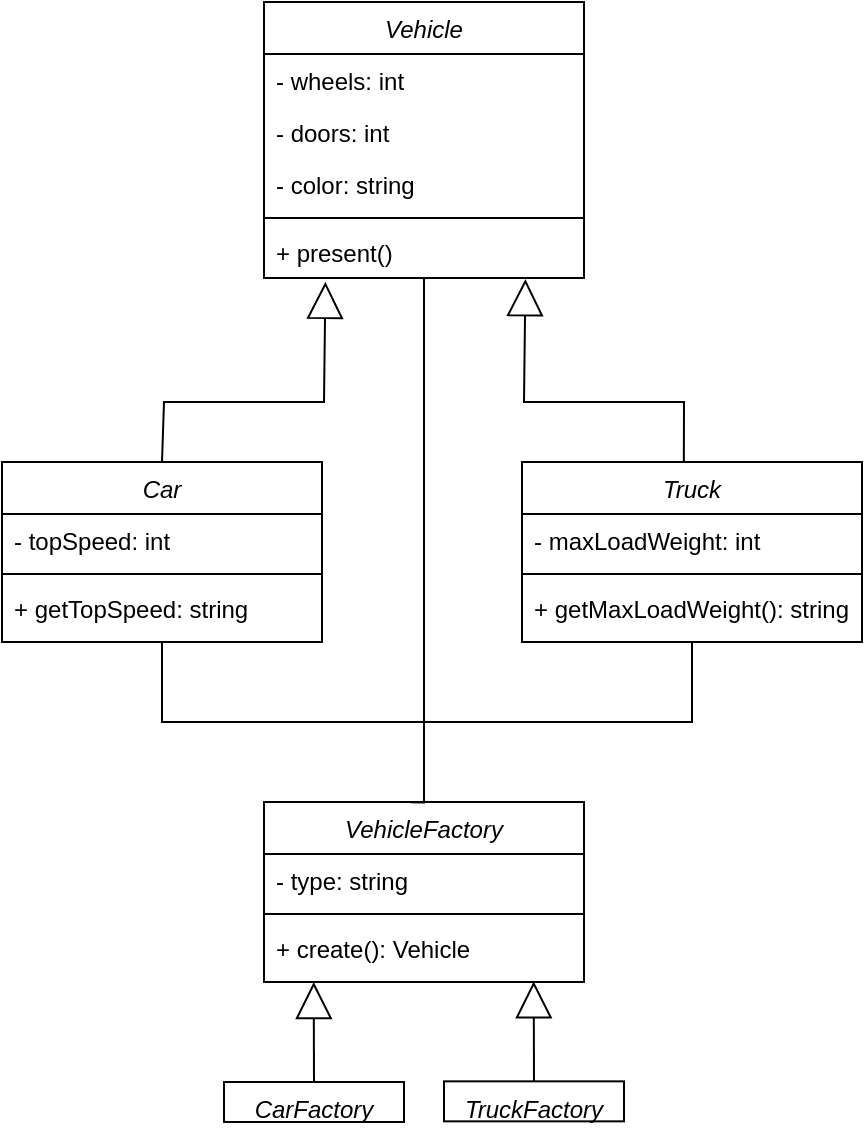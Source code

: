 <mxfile version="24.2.2" type="github">
  <diagram id="C5RBs43oDa-KdzZeNtuy" name="Page-1">
    <mxGraphModel dx="1195" dy="650" grid="1" gridSize="10" guides="1" tooltips="1" connect="1" arrows="1" fold="1" page="1" pageScale="1" pageWidth="827" pageHeight="1169" math="0" shadow="0">
      <root>
        <mxCell id="WIyWlLk6GJQsqaUBKTNV-0" />
        <mxCell id="WIyWlLk6GJQsqaUBKTNV-1" parent="WIyWlLk6GJQsqaUBKTNV-0" />
        <mxCell id="zkfFHV4jXpPFQw0GAbJ--0" value="Vehicle" style="swimlane;fontStyle=2;align=center;verticalAlign=top;childLayout=stackLayout;horizontal=1;startSize=26;horizontalStack=0;resizeParent=1;resizeLast=0;collapsible=1;marginBottom=0;rounded=0;shadow=0;strokeWidth=1;" parent="WIyWlLk6GJQsqaUBKTNV-1" vertex="1">
          <mxGeometry x="330" y="120" width="160" height="138" as="geometry">
            <mxRectangle x="230" y="140" width="160" height="26" as="alternateBounds" />
          </mxGeometry>
        </mxCell>
        <mxCell id="zkfFHV4jXpPFQw0GAbJ--1" value="- wheels: int    " style="text;align=left;verticalAlign=top;spacingLeft=4;spacingRight=4;overflow=hidden;rotatable=0;points=[[0,0.5],[1,0.5]];portConstraint=eastwest;" parent="zkfFHV4jXpPFQw0GAbJ--0" vertex="1">
          <mxGeometry y="26" width="160" height="26" as="geometry" />
        </mxCell>
        <mxCell id="zkfFHV4jXpPFQw0GAbJ--2" value="- doors: int" style="text;align=left;verticalAlign=top;spacingLeft=4;spacingRight=4;overflow=hidden;rotatable=0;points=[[0,0.5],[1,0.5]];portConstraint=eastwest;rounded=0;shadow=0;html=0;" parent="zkfFHV4jXpPFQw0GAbJ--0" vertex="1">
          <mxGeometry y="52" width="160" height="26" as="geometry" />
        </mxCell>
        <mxCell id="zkfFHV4jXpPFQw0GAbJ--3" value="- color: string" style="text;align=left;verticalAlign=top;spacingLeft=4;spacingRight=4;overflow=hidden;rotatable=0;points=[[0,0.5],[1,0.5]];portConstraint=eastwest;rounded=0;shadow=0;html=0;" parent="zkfFHV4jXpPFQw0GAbJ--0" vertex="1">
          <mxGeometry y="78" width="160" height="26" as="geometry" />
        </mxCell>
        <mxCell id="zkfFHV4jXpPFQw0GAbJ--4" value="" style="line;html=1;strokeWidth=1;align=left;verticalAlign=middle;spacingTop=-1;spacingLeft=3;spacingRight=3;rotatable=0;labelPosition=right;points=[];portConstraint=eastwest;" parent="zkfFHV4jXpPFQw0GAbJ--0" vertex="1">
          <mxGeometry y="104" width="160" height="8" as="geometry" />
        </mxCell>
        <mxCell id="zkfFHV4jXpPFQw0GAbJ--5" value="+ present()" style="text;align=left;verticalAlign=top;spacingLeft=4;spacingRight=4;overflow=hidden;rotatable=0;points=[[0,0.5],[1,0.5]];portConstraint=eastwest;" parent="zkfFHV4jXpPFQw0GAbJ--0" vertex="1">
          <mxGeometry y="112" width="160" height="26" as="geometry" />
        </mxCell>
        <mxCell id="MCTQaIiObTAe1vrp5f5R-1" value="Truck" style="swimlane;fontStyle=2;align=center;verticalAlign=top;childLayout=stackLayout;horizontal=1;startSize=26;horizontalStack=0;resizeParent=1;resizeLast=0;collapsible=1;marginBottom=0;rounded=0;shadow=0;strokeWidth=1;" vertex="1" parent="WIyWlLk6GJQsqaUBKTNV-1">
          <mxGeometry x="459" y="350" width="170" height="90" as="geometry">
            <mxRectangle x="459" y="350" width="160" height="26" as="alternateBounds" />
          </mxGeometry>
        </mxCell>
        <mxCell id="MCTQaIiObTAe1vrp5f5R-2" value="- maxLoadWeight: int" style="text;align=left;verticalAlign=top;spacingLeft=4;spacingRight=4;overflow=hidden;rotatable=0;points=[[0,0.5],[1,0.5]];portConstraint=eastwest;" vertex="1" parent="MCTQaIiObTAe1vrp5f5R-1">
          <mxGeometry y="26" width="170" height="26" as="geometry" />
        </mxCell>
        <mxCell id="MCTQaIiObTAe1vrp5f5R-5" value="" style="line;html=1;strokeWidth=1;align=left;verticalAlign=middle;spacingTop=-1;spacingLeft=3;spacingRight=3;rotatable=0;labelPosition=right;points=[];portConstraint=eastwest;" vertex="1" parent="MCTQaIiObTAe1vrp5f5R-1">
          <mxGeometry y="52" width="170" height="8" as="geometry" />
        </mxCell>
        <mxCell id="MCTQaIiObTAe1vrp5f5R-6" value="+ getMaxLoadWeight(): string" style="text;align=left;verticalAlign=top;spacingLeft=4;spacingRight=4;overflow=hidden;rotatable=0;points=[[0,0.5],[1,0.5]];portConstraint=eastwest;" vertex="1" parent="MCTQaIiObTAe1vrp5f5R-1">
          <mxGeometry y="60" width="170" height="26" as="geometry" />
        </mxCell>
        <mxCell id="MCTQaIiObTAe1vrp5f5R-7" value="VehicleFactory" style="swimlane;fontStyle=2;align=center;verticalAlign=top;childLayout=stackLayout;horizontal=1;startSize=26;horizontalStack=0;resizeParent=1;resizeLast=0;collapsible=1;marginBottom=0;rounded=0;shadow=0;strokeWidth=1;" vertex="1" parent="WIyWlLk6GJQsqaUBKTNV-1">
          <mxGeometry x="330" y="520" width="160" height="90" as="geometry">
            <mxRectangle x="230" y="140" width="160" height="26" as="alternateBounds" />
          </mxGeometry>
        </mxCell>
        <mxCell id="MCTQaIiObTAe1vrp5f5R-8" value="- type: string" style="text;align=left;verticalAlign=top;spacingLeft=4;spacingRight=4;overflow=hidden;rotatable=0;points=[[0,0.5],[1,0.5]];portConstraint=eastwest;" vertex="1" parent="MCTQaIiObTAe1vrp5f5R-7">
          <mxGeometry y="26" width="160" height="26" as="geometry" />
        </mxCell>
        <mxCell id="MCTQaIiObTAe1vrp5f5R-11" value="" style="line;html=1;strokeWidth=1;align=left;verticalAlign=middle;spacingTop=-1;spacingLeft=3;spacingRight=3;rotatable=0;labelPosition=right;points=[];portConstraint=eastwest;" vertex="1" parent="MCTQaIiObTAe1vrp5f5R-7">
          <mxGeometry y="52" width="160" height="8" as="geometry" />
        </mxCell>
        <mxCell id="MCTQaIiObTAe1vrp5f5R-12" value="+ create(): Vehicle" style="text;align=left;verticalAlign=top;spacingLeft=4;spacingRight=4;overflow=hidden;rotatable=0;points=[[0,0.5],[1,0.5]];portConstraint=eastwest;" vertex="1" parent="MCTQaIiObTAe1vrp5f5R-7">
          <mxGeometry y="60" width="160" height="26" as="geometry" />
        </mxCell>
        <mxCell id="MCTQaIiObTAe1vrp5f5R-13" value="Car" style="swimlane;fontStyle=2;align=center;verticalAlign=top;childLayout=stackLayout;horizontal=1;startSize=26;horizontalStack=0;resizeParent=1;resizeLast=0;collapsible=1;marginBottom=0;rounded=0;shadow=0;strokeWidth=1;" vertex="1" parent="WIyWlLk6GJQsqaUBKTNV-1">
          <mxGeometry x="199" y="350" width="160" height="90" as="geometry">
            <mxRectangle x="199" y="350" width="160" height="26" as="alternateBounds" />
          </mxGeometry>
        </mxCell>
        <mxCell id="MCTQaIiObTAe1vrp5f5R-14" value="- topSpeed: int" style="text;align=left;verticalAlign=top;spacingLeft=4;spacingRight=4;overflow=hidden;rotatable=0;points=[[0,0.5],[1,0.5]];portConstraint=eastwest;" vertex="1" parent="MCTQaIiObTAe1vrp5f5R-13">
          <mxGeometry y="26" width="160" height="26" as="geometry" />
        </mxCell>
        <mxCell id="MCTQaIiObTAe1vrp5f5R-17" value="" style="line;html=1;strokeWidth=1;align=left;verticalAlign=middle;spacingTop=-1;spacingLeft=3;spacingRight=3;rotatable=0;labelPosition=right;points=[];portConstraint=eastwest;" vertex="1" parent="MCTQaIiObTAe1vrp5f5R-13">
          <mxGeometry y="52" width="160" height="8" as="geometry" />
        </mxCell>
        <mxCell id="MCTQaIiObTAe1vrp5f5R-18" value="+ getTopSpeed: string" style="text;align=left;verticalAlign=top;spacingLeft=4;spacingRight=4;overflow=hidden;rotatable=0;points=[[0,0.5],[1,0.5]];portConstraint=eastwest;" vertex="1" parent="MCTQaIiObTAe1vrp5f5R-13">
          <mxGeometry y="60" width="160" height="26" as="geometry" />
        </mxCell>
        <mxCell id="MCTQaIiObTAe1vrp5f5R-19" value="&lt;div&gt;&lt;br&gt;&lt;/div&gt;" style="endArrow=block;endSize=16;endFill=0;html=1;rounded=0;exitX=0.5;exitY=0;exitDx=0;exitDy=0;entryX=0.192;entryY=1.074;entryDx=0;entryDy=0;entryPerimeter=0;" edge="1" parent="WIyWlLk6GJQsqaUBKTNV-1" source="MCTQaIiObTAe1vrp5f5R-13" target="zkfFHV4jXpPFQw0GAbJ--5">
          <mxGeometry x="-0.25" y="-30" width="160" relative="1" as="geometry">
            <mxPoint x="240" y="320" as="sourcePoint" />
            <mxPoint x="414" y="258" as="targetPoint" />
            <Array as="points">
              <mxPoint x="280" y="320" />
              <mxPoint x="360" y="320" />
            </Array>
            <mxPoint as="offset" />
          </mxGeometry>
        </mxCell>
        <mxCell id="MCTQaIiObTAe1vrp5f5R-20" value="" style="endArrow=block;endSize=16;endFill=0;html=1;rounded=0;entryX=0.817;entryY=1.021;entryDx=0;entryDy=0;entryPerimeter=0;exitX=0.476;exitY=0;exitDx=0;exitDy=0;exitPerimeter=0;" edge="1" parent="WIyWlLk6GJQsqaUBKTNV-1" source="MCTQaIiObTAe1vrp5f5R-1" target="zkfFHV4jXpPFQw0GAbJ--5">
          <mxGeometry x="-1" y="-20" width="160" relative="1" as="geometry">
            <mxPoint x="570" y="320" as="sourcePoint" />
            <mxPoint x="440" y="270" as="targetPoint" />
            <Array as="points">
              <mxPoint x="540" y="320" />
              <mxPoint x="460" y="320" />
            </Array>
            <mxPoint as="offset" />
          </mxGeometry>
        </mxCell>
        <mxCell id="MCTQaIiObTAe1vrp5f5R-22" value="" style="endArrow=none;html=1;edgeStyle=orthogonalEdgeStyle;rounded=0;exitX=0.5;exitY=0;exitDx=0;exitDy=0;entryX=0.5;entryY=1;entryDx=0;entryDy=0;" edge="1" parent="WIyWlLk6GJQsqaUBKTNV-1" source="MCTQaIiObTAe1vrp5f5R-7" target="MCTQaIiObTAe1vrp5f5R-1">
          <mxGeometry relative="1" as="geometry">
            <mxPoint x="330" y="460" as="sourcePoint" />
            <mxPoint x="490" y="460" as="targetPoint" />
            <Array as="points">
              <mxPoint x="410" y="480" />
              <mxPoint x="544" y="480" />
            </Array>
          </mxGeometry>
        </mxCell>
        <mxCell id="MCTQaIiObTAe1vrp5f5R-25" value="" style="endArrow=none;html=1;edgeStyle=orthogonalEdgeStyle;rounded=0;entryX=0.5;entryY=1;entryDx=0;entryDy=0;exitX=0.457;exitY=0.002;exitDx=0;exitDy=0;exitPerimeter=0;" edge="1" parent="WIyWlLk6GJQsqaUBKTNV-1" source="MCTQaIiObTAe1vrp5f5R-7" target="MCTQaIiObTAe1vrp5f5R-13">
          <mxGeometry relative="1" as="geometry">
            <mxPoint x="380" y="490" as="sourcePoint" />
            <mxPoint x="554" y="450" as="targetPoint" />
            <Array as="points">
              <mxPoint x="410" y="520" />
              <mxPoint x="410" y="480" />
              <mxPoint x="279" y="480" />
            </Array>
          </mxGeometry>
        </mxCell>
        <mxCell id="MCTQaIiObTAe1vrp5f5R-26" value="" style="endArrow=none;html=1;edgeStyle=orthogonalEdgeStyle;rounded=0;exitX=0.5;exitY=0;exitDx=0;exitDy=0;entryX=0.499;entryY=1.003;entryDx=0;entryDy=0;entryPerimeter=0;" edge="1" parent="WIyWlLk6GJQsqaUBKTNV-1" source="MCTQaIiObTAe1vrp5f5R-7" target="zkfFHV4jXpPFQw0GAbJ--5">
          <mxGeometry relative="1" as="geometry">
            <mxPoint x="413" y="530" as="sourcePoint" />
            <mxPoint x="410" y="260" as="targetPoint" />
            <Array as="points">
              <mxPoint x="410" y="258" />
            </Array>
          </mxGeometry>
        </mxCell>
        <mxCell id="MCTQaIiObTAe1vrp5f5R-58" value="CarFactory" style="whiteSpace=wrap;html=1;verticalAlign=top;fontStyle=2;startSize=26;rounded=0;shadow=0;strokeWidth=1;" vertex="1" parent="WIyWlLk6GJQsqaUBKTNV-1">
          <mxGeometry x="310" y="660" width="90" height="20" as="geometry" />
        </mxCell>
        <mxCell id="MCTQaIiObTAe1vrp5f5R-60" style="edgeStyle=orthogonalEdgeStyle;rounded=0;orthogonalLoop=1;jettySize=auto;html=1;exitX=0.5;exitY=1;exitDx=0;exitDy=0;" edge="1" parent="WIyWlLk6GJQsqaUBKTNV-1" source="MCTQaIiObTAe1vrp5f5R-58" target="MCTQaIiObTAe1vrp5f5R-58">
          <mxGeometry relative="1" as="geometry" />
        </mxCell>
        <mxCell id="MCTQaIiObTAe1vrp5f5R-61" value="TruckFactory" style="whiteSpace=wrap;html=1;verticalAlign=top;fontStyle=2;startSize=26;rounded=0;shadow=0;strokeWidth=1;" vertex="1" parent="WIyWlLk6GJQsqaUBKTNV-1">
          <mxGeometry x="420" y="659.67" width="90" height="20" as="geometry" />
        </mxCell>
        <mxCell id="MCTQaIiObTAe1vrp5f5R-62" style="edgeStyle=orthogonalEdgeStyle;rounded=0;orthogonalLoop=1;jettySize=auto;html=1;exitX=0.5;exitY=1;exitDx=0;exitDy=0;" edge="1" parent="WIyWlLk6GJQsqaUBKTNV-1" source="MCTQaIiObTAe1vrp5f5R-61" target="MCTQaIiObTAe1vrp5f5R-61">
          <mxGeometry relative="1" as="geometry" />
        </mxCell>
        <mxCell id="MCTQaIiObTAe1vrp5f5R-66" value="&lt;div&gt;&lt;br&gt;&lt;/div&gt;" style="endArrow=block;endSize=16;endFill=0;html=1;rounded=0;exitX=0.5;exitY=0;exitDx=0;exitDy=0;" edge="1" parent="WIyWlLk6GJQsqaUBKTNV-1" source="MCTQaIiObTAe1vrp5f5R-58">
          <mxGeometry x="-0.25" y="-30" width="160" relative="1" as="geometry">
            <mxPoint x="354.86" y="700" as="sourcePoint" />
            <mxPoint x="354.86" y="610" as="targetPoint" />
            <Array as="points" />
            <mxPoint as="offset" />
          </mxGeometry>
        </mxCell>
        <mxCell id="MCTQaIiObTAe1vrp5f5R-67" value="&lt;div&gt;&lt;br&gt;&lt;/div&gt;" style="endArrow=block;endSize=16;endFill=0;html=1;rounded=0;exitX=0.5;exitY=0;exitDx=0;exitDy=0;" edge="1" parent="WIyWlLk6GJQsqaUBKTNV-1">
          <mxGeometry x="-0.25" y="-30" width="160" relative="1" as="geometry">
            <mxPoint x="465" y="659.67" as="sourcePoint" />
            <mxPoint x="464.86" y="609.67" as="targetPoint" />
            <Array as="points" />
            <mxPoint as="offset" />
          </mxGeometry>
        </mxCell>
      </root>
    </mxGraphModel>
  </diagram>
</mxfile>
